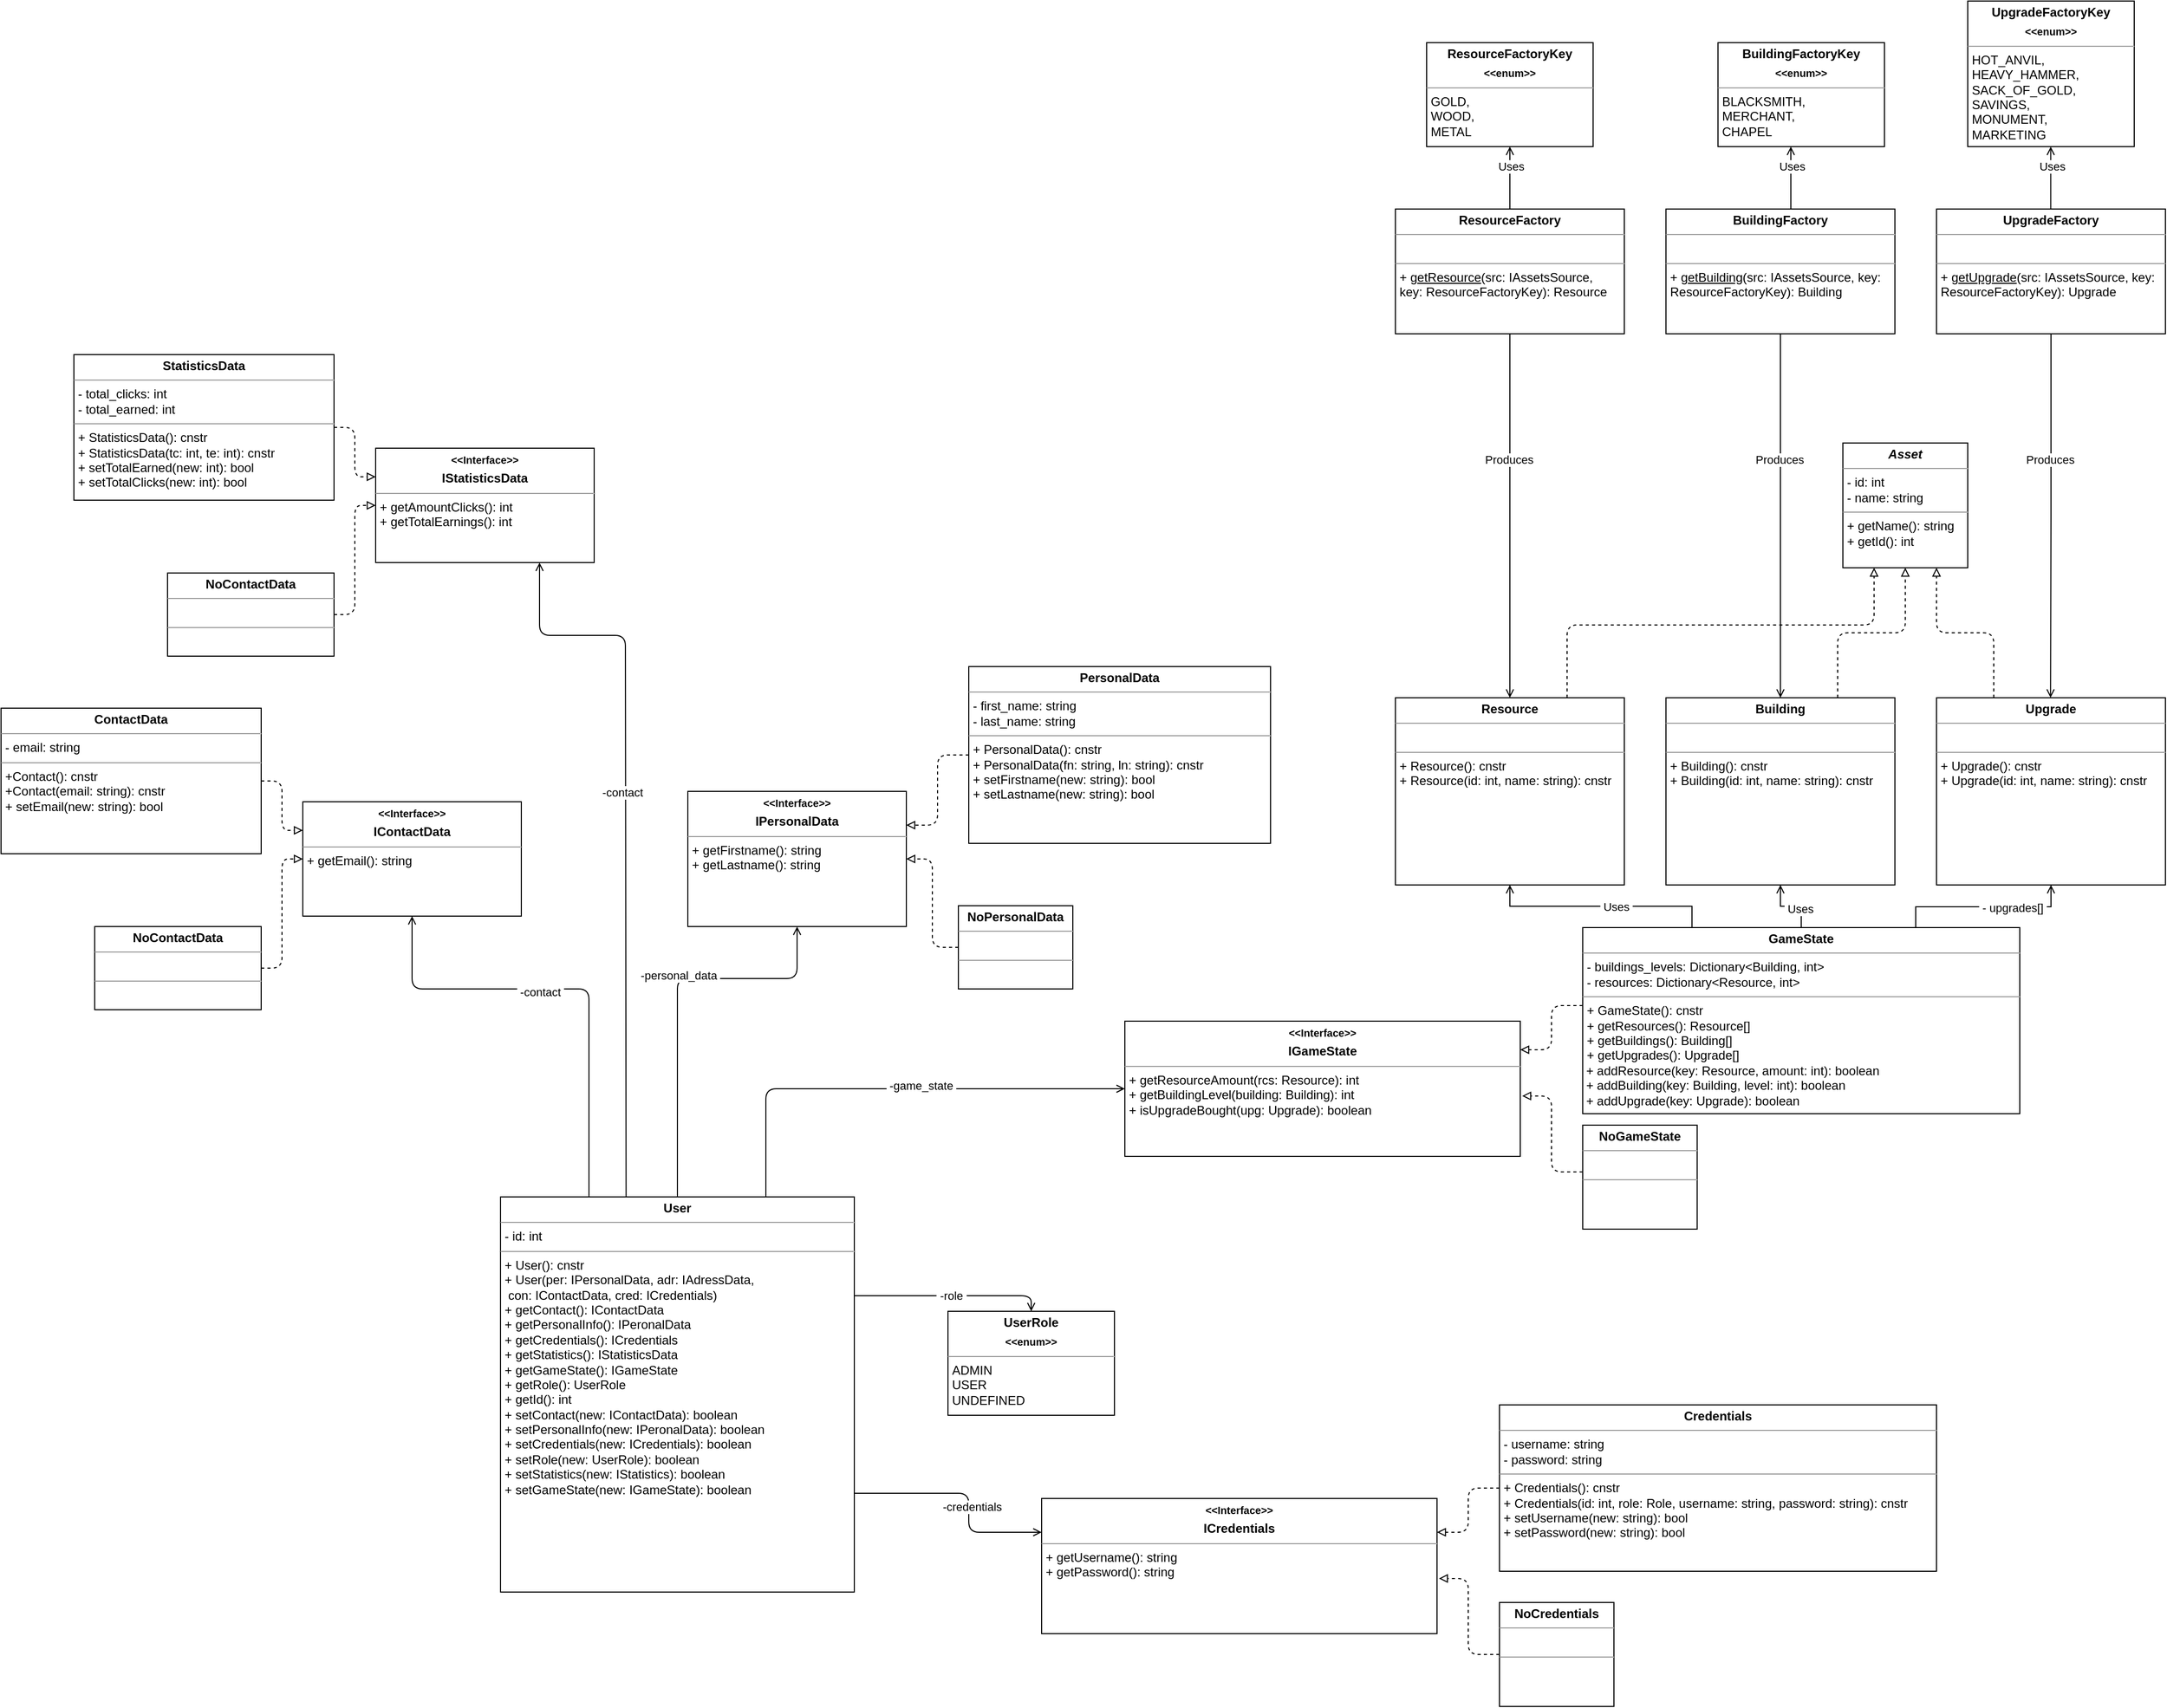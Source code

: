 <mxfile version="15.6.8" type="github">
  <diagram id="I3TwFxU655ddm2MU_N85" name="Page-1">
    <mxGraphModel dx="4740" dy="4985" grid="1" gridSize="10" guides="1" tooltips="1" connect="1" arrows="1" fold="1" page="1" pageScale="1" pageWidth="827" pageHeight="1169" math="0" shadow="0">
      <root>
        <mxCell id="0" />
        <mxCell id="1" parent="0" />
        <mxCell id="nDz2XcoAhpXYC0VE0fNE-1" value="&amp;nbsp;-role&amp;nbsp;" style="edgeStyle=orthogonalEdgeStyle;orthogonalLoop=1;jettySize=auto;html=1;endArrow=open;endFill=0;entryX=0.5;entryY=0;entryDx=0;entryDy=0;exitX=1;exitY=0.25;exitDx=0;exitDy=0;" edge="1" parent="1" source="nDz2XcoAhpXYC0VE0fNE-22" target="nDz2XcoAhpXYC0VE0fNE-2">
          <mxGeometry relative="1" as="geometry">
            <mxPoint x="2020" y="-580" as="sourcePoint" />
            <Array as="points">
              <mxPoint x="1110" y="-965" />
            </Array>
          </mxGeometry>
        </mxCell>
        <mxCell id="nDz2XcoAhpXYC0VE0fNE-2" value="&lt;p style=&quot;margin: 0px ; margin-top: 4px ; text-align: center&quot;&gt;&lt;b&gt;UserRole&lt;/b&gt;&lt;/p&gt;&lt;p style=&quot;margin: 0px ; margin-top: 4px ; text-align: center&quot;&gt;&lt;b&gt;&lt;font style=&quot;font-size: 10px&quot;&gt;&amp;lt;&amp;lt;enum&amp;gt;&amp;gt;&lt;/font&gt;&lt;/b&gt;&lt;/p&gt;&lt;hr size=&quot;1&quot;&gt;&lt;p style=&quot;margin: 0px ; margin-left: 4px&quot;&gt;ADMIN&lt;/p&gt;&lt;p style=&quot;margin: 0px ; margin-left: 4px&quot;&gt;USER&lt;/p&gt;&lt;p style=&quot;margin: 0px ; margin-left: 4px&quot;&gt;UNDEFINED&lt;/p&gt;" style="verticalAlign=top;align=left;overflow=fill;fontSize=12;fontFamily=Helvetica;html=1;spacingLeft=0;spacingRight=0;spacing=2;" vertex="1" parent="1">
          <mxGeometry x="1030" y="-950" width="160" height="100" as="geometry" />
        </mxCell>
        <mxCell id="nDz2XcoAhpXYC0VE0fNE-3" style="edgeStyle=orthogonalEdgeStyle;orthogonalLoop=1;jettySize=auto;html=1;entryX=1;entryY=0.25;entryDx=0;entryDy=0;endArrow=block;endFill=0;dashed=1;" edge="1" parent="1" source="nDz2XcoAhpXYC0VE0fNE-4" target="nDz2XcoAhpXYC0VE0fNE-7">
          <mxGeometry relative="1" as="geometry" />
        </mxCell>
        <mxCell id="nDz2XcoAhpXYC0VE0fNE-4" value="&lt;p style=&quot;margin: 0px ; margin-top: 4px ; text-align: center&quot;&gt;&lt;b&gt;Credentials&lt;/b&gt;&lt;/p&gt;&lt;hr size=&quot;1&quot;&gt;&lt;p style=&quot;margin: 0px ; margin-left: 4px&quot;&gt;&lt;span&gt;- username: string&lt;/span&gt;&lt;br&gt;&lt;/p&gt;&lt;p style=&quot;margin: 0px ; margin-left: 4px&quot;&gt;- password: string&lt;/p&gt;&lt;hr size=&quot;1&quot;&gt;&lt;p style=&quot;margin: 0px ; margin-left: 4px&quot;&gt;+ Credentials(): cnstr&lt;/p&gt;&lt;p style=&quot;margin: 0px ; margin-left: 4px&quot;&gt;+ Credentials(id: int, role: Role, username: string, password: string): cnstr&lt;/p&gt;&lt;p style=&quot;margin: 0px ; margin-left: 4px&quot;&gt;&lt;span&gt;+ setUsername(new: string): bool&lt;/span&gt;&lt;br&gt;&lt;/p&gt;&lt;p style=&quot;margin: 0px ; margin-left: 4px&quot;&gt;+ setPassword(new: string): bool&lt;br&gt;&lt;/p&gt;" style="verticalAlign=top;align=left;overflow=fill;fontSize=12;fontFamily=Helvetica;html=1;spacingLeft=0;spacingRight=0;spacing=2;" vertex="1" parent="1">
          <mxGeometry x="1560" y="-860" width="420" height="160" as="geometry" />
        </mxCell>
        <mxCell id="nDz2XcoAhpXYC0VE0fNE-5" style="edgeStyle=orthogonalEdgeStyle;orthogonalLoop=1;jettySize=auto;html=1;entryX=1;entryY=0.25;entryDx=0;entryDy=0;dashed=1;endArrow=block;endFill=0;" edge="1" parent="1" source="nDz2XcoAhpXYC0VE0fNE-6" target="nDz2XcoAhpXYC0VE0fNE-10">
          <mxGeometry relative="1" as="geometry" />
        </mxCell>
        <mxCell id="nDz2XcoAhpXYC0VE0fNE-6" value="&lt;p style=&quot;margin: 0px ; margin-top: 4px ; text-align: center&quot;&gt;&lt;b&gt;PersonalData&lt;/b&gt;&lt;/p&gt;&lt;hr size=&quot;1&quot;&gt;&lt;p style=&quot;margin: 0px ; margin-left: 4px&quot;&gt;&lt;span&gt;- fi&lt;/span&gt;&lt;span&gt;rst_name: string&lt;/span&gt;&lt;/p&gt;&lt;p style=&quot;margin: 0px 0px 0px 4px&quot;&gt;- last_name: string&lt;/p&gt;&lt;hr size=&quot;1&quot;&gt;&lt;p style=&quot;margin: 0px ; margin-left: 4px&quot;&gt;+ PersonalData(): cnstr&lt;/p&gt;&lt;p style=&quot;margin: 0px ; margin-left: 4px&quot;&gt;+ PersonalData(fn: string, ln: string&lt;span&gt;): cnstr&lt;/span&gt;&lt;/p&gt;&lt;p style=&quot;margin: 0px ; margin-left: 4px&quot;&gt;&lt;span&gt;+ setFirstname(new: string): bool&lt;/span&gt;&lt;br&gt;&lt;/p&gt;&lt;p style=&quot;margin: 0px ; margin-left: 4px&quot;&gt;&lt;span&gt;+ setLastname(new: string): bool&lt;/span&gt;&lt;/p&gt;&lt;p style=&quot;margin: 0px ; margin-left: 4px&quot;&gt;&lt;span&gt;&lt;br&gt;&lt;/span&gt;&lt;/p&gt;" style="verticalAlign=top;align=left;overflow=fill;fontSize=12;fontFamily=Helvetica;html=1;spacingLeft=0;spacingRight=0;spacing=2;" vertex="1" parent="1">
          <mxGeometry x="1050" y="-1570" width="290" height="170" as="geometry" />
        </mxCell>
        <mxCell id="nDz2XcoAhpXYC0VE0fNE-7" value="&lt;p style=&quot;margin: 0px ; margin-top: 4px ; text-align: center&quot;&gt;&lt;b&gt;&lt;font style=&quot;font-size: 10px&quot;&gt;&amp;lt;&amp;lt;Interface&amp;gt;&amp;gt;&lt;/font&gt;&lt;/b&gt;&lt;/p&gt;&lt;p style=&quot;margin: 0px ; margin-top: 4px ; text-align: center&quot;&gt;&lt;b&gt;ICredentials&lt;/b&gt;&lt;/p&gt;&lt;hr size=&quot;1&quot;&gt;&lt;p style=&quot;margin: 0px 0px 0px 4px&quot;&gt;+ getUsername(): string&lt;/p&gt;&lt;p style=&quot;margin: 0px 0px 0px 4px&quot;&gt;+ getPassword(): string&lt;/p&gt;" style="verticalAlign=top;align=left;overflow=fill;fontSize=12;fontFamily=Helvetica;html=1;spacingLeft=0;spacingRight=0;spacing=2;" vertex="1" parent="1">
          <mxGeometry x="1120" y="-770" width="380" height="130" as="geometry" />
        </mxCell>
        <mxCell id="nDz2XcoAhpXYC0VE0fNE-8" style="edgeStyle=orthogonalEdgeStyle;orthogonalLoop=1;jettySize=auto;html=1;entryX=1.005;entryY=0.592;entryDx=0;entryDy=0;entryPerimeter=0;endArrow=block;endFill=0;dashed=1;" edge="1" parent="1" source="nDz2XcoAhpXYC0VE0fNE-9" target="nDz2XcoAhpXYC0VE0fNE-7">
          <mxGeometry relative="1" as="geometry" />
        </mxCell>
        <mxCell id="nDz2XcoAhpXYC0VE0fNE-9" value="&lt;p style=&quot;margin: 0px ; margin-top: 4px ; text-align: center&quot;&gt;&lt;b&gt;NoCredentials&lt;/b&gt;&lt;/p&gt;&lt;hr size=&quot;1&quot;&gt;&lt;p style=&quot;margin: 0px ; margin-left: 4px&quot;&gt;&lt;br&gt;&lt;/p&gt;&lt;hr size=&quot;1&quot;&gt;&lt;p style=&quot;margin: 0px ; margin-left: 4px&quot;&gt;&lt;br&gt;&lt;/p&gt;" style="verticalAlign=top;align=left;overflow=fill;fontSize=12;fontFamily=Helvetica;html=1;spacingLeft=0;spacingRight=0;spacing=2;" vertex="1" parent="1">
          <mxGeometry x="1560" y="-670" width="110" height="100" as="geometry" />
        </mxCell>
        <mxCell id="nDz2XcoAhpXYC0VE0fNE-10" value="&lt;p style=&quot;margin: 0px ; margin-top: 4px ; text-align: center&quot;&gt;&lt;b&gt;&lt;font style=&quot;font-size: 10px&quot;&gt;&amp;lt;&amp;lt;Interface&amp;gt;&amp;gt;&lt;/font&gt;&lt;/b&gt;&lt;/p&gt;&lt;p style=&quot;margin: 0px ; margin-top: 4px ; text-align: center&quot;&gt;&lt;b&gt;IPersonalData&lt;/b&gt;&lt;/p&gt;&lt;hr size=&quot;1&quot;&gt;&lt;p style=&quot;margin: 0px 0px 0px 4px&quot;&gt;+ getFirstname(): string&lt;/p&gt;&lt;p style=&quot;margin: 0px 0px 0px 4px&quot;&gt;+ getLastname(): string&lt;/p&gt;" style="verticalAlign=top;align=left;overflow=fill;fontSize=12;fontFamily=Helvetica;html=1;spacingLeft=0;spacingRight=0;spacing=2;" vertex="1" parent="1">
          <mxGeometry x="780" y="-1450" width="210" height="130" as="geometry" />
        </mxCell>
        <mxCell id="nDz2XcoAhpXYC0VE0fNE-11" style="edgeStyle=orthogonalEdgeStyle;orthogonalLoop=1;jettySize=auto;html=1;dashed=1;endArrow=block;endFill=0;" edge="1" parent="1" source="nDz2XcoAhpXYC0VE0fNE-12" target="nDz2XcoAhpXYC0VE0fNE-10">
          <mxGeometry relative="1" as="geometry" />
        </mxCell>
        <mxCell id="nDz2XcoAhpXYC0VE0fNE-12" value="&lt;p style=&quot;margin: 0px ; margin-top: 4px ; text-align: center&quot;&gt;&lt;b&gt;NoPersonalData&lt;/b&gt;&lt;/p&gt;&lt;hr size=&quot;1&quot;&gt;&lt;p style=&quot;margin: 0px ; margin-left: 4px&quot;&gt;&lt;br&gt;&lt;/p&gt;&lt;hr size=&quot;1&quot;&gt;&lt;p style=&quot;margin: 0px ; margin-left: 4px&quot;&gt;&lt;br&gt;&lt;/p&gt;" style="verticalAlign=top;align=left;overflow=fill;fontSize=12;fontFamily=Helvetica;html=1;spacingLeft=0;spacingRight=0;spacing=2;" vertex="1" parent="1">
          <mxGeometry x="1040" y="-1340" width="110" height="80" as="geometry" />
        </mxCell>
        <mxCell id="nDz2XcoAhpXYC0VE0fNE-13" value="" style="edgeStyle=orthogonalEdgeStyle;rounded=0;jumpStyle=none;orthogonalLoop=1;jettySize=auto;html=1;startArrow=none;startFill=0;endArrow=open;endFill=0;strokeColor=default;" edge="1" parent="1" source="nDz2XcoAhpXYC0VE0fNE-17" target="nDz2XcoAhpXYC0VE0fNE-72">
          <mxGeometry relative="1" as="geometry" />
        </mxCell>
        <mxCell id="nDz2XcoAhpXYC0VE0fNE-14" value="&amp;nbsp;Uses&amp;nbsp;" style="edgeLabel;html=1;align=center;verticalAlign=middle;resizable=0;points=[];" vertex="1" connectable="0" parent="nDz2XcoAhpXYC0VE0fNE-13">
          <mxGeometry x="-0.409" y="1" relative="1" as="geometry">
            <mxPoint as="offset" />
          </mxGeometry>
        </mxCell>
        <mxCell id="nDz2XcoAhpXYC0VE0fNE-15" style="edgeStyle=orthogonalEdgeStyle;rounded=0;jumpStyle=none;orthogonalLoop=1;jettySize=auto;html=1;entryX=0.5;entryY=1;entryDx=0;entryDy=0;startArrow=none;startFill=0;endArrow=open;endFill=0;strokeColor=default;" edge="1" parent="1" source="nDz2XcoAhpXYC0VE0fNE-17" target="nDz2XcoAhpXYC0VE0fNE-73">
          <mxGeometry relative="1" as="geometry">
            <Array as="points">
              <mxPoint x="1960" y="-1339" />
              <mxPoint x="2090" y="-1339" />
            </Array>
          </mxGeometry>
        </mxCell>
        <mxCell id="nDz2XcoAhpXYC0VE0fNE-16" value="&amp;nbsp;- upgrades[]&amp;nbsp;" style="edgeLabel;html=1;align=center;verticalAlign=middle;resizable=0;points=[];" vertex="1" connectable="0" parent="nDz2XcoAhpXYC0VE0fNE-15">
          <mxGeometry x="0.319" y="-1" relative="1" as="geometry">
            <mxPoint as="offset" />
          </mxGeometry>
        </mxCell>
        <mxCell id="nDz2XcoAhpXYC0VE0fNE-17" value="&lt;p style=&quot;margin: 0px ; margin-top: 4px ; text-align: center&quot;&gt;&lt;b&gt;GameState&lt;/b&gt;&lt;/p&gt;&lt;hr size=&quot;1&quot;&gt;&lt;p style=&quot;margin: 0px ; margin-left: 4px&quot;&gt;&lt;span&gt;- buildings_levels: Dictionary&amp;lt;Building, int&amp;gt;&lt;/span&gt;&lt;/p&gt;&lt;p style=&quot;margin: 0px ; margin-left: 4px&quot;&gt;&lt;span&gt;- resources: Dictionary&amp;lt;Resource, int&amp;gt;&lt;/span&gt;&lt;/p&gt;&lt;hr size=&quot;1&quot;&gt;&lt;p style=&quot;margin: 0px ; margin-left: 4px&quot;&gt;+ GameState(): cnstr&lt;/p&gt;&lt;p style=&quot;margin: 0px ; margin-left: 4px&quot;&gt;+ getResources(): Resource[]&lt;/p&gt;&lt;p style=&quot;margin: 0px ; margin-left: 4px&quot;&gt;+ getBuildings(): Building[]&lt;/p&gt;&lt;p style=&quot;margin: 0px ; margin-left: 4px&quot;&gt;+ getUpgrades(): Upgrade[]&lt;/p&gt;&amp;nbsp;+ addResource(key: Resource, amount: int): boolean&lt;br&gt;&amp;nbsp;+ addBuilding(key: Building, level: int): boolean&lt;br&gt;&amp;nbsp;+ addUpgrade(key: Upgrade): boolean" style="verticalAlign=top;align=left;overflow=fill;fontSize=12;fontFamily=Helvetica;html=1;spacingLeft=0;spacingRight=0;spacing=2;" vertex="1" parent="1">
          <mxGeometry x="1640" y="-1319" width="420" height="179" as="geometry" />
        </mxCell>
        <mxCell id="nDz2XcoAhpXYC0VE0fNE-18" value="&lt;p style=&quot;margin: 0px ; margin-top: 4px ; text-align: center&quot;&gt;&lt;b&gt;&lt;font style=&quot;font-size: 10px&quot;&gt;&amp;lt;&amp;lt;Interface&amp;gt;&amp;gt;&lt;/font&gt;&lt;/b&gt;&lt;/p&gt;&lt;p style=&quot;margin: 0px ; margin-top: 4px ; text-align: center&quot;&gt;&lt;b&gt;IGameState&lt;/b&gt;&lt;/p&gt;&lt;hr size=&quot;1&quot;&gt;&lt;p style=&quot;margin: 0px 0px 0px 4px&quot;&gt;+ getResourceAmount(rcs: Resource): int&lt;/p&gt;&lt;p style=&quot;margin: 0px 0px 0px 4px&quot;&gt;+ getBuildingLevel(building: Building): int&lt;/p&gt;&lt;p style=&quot;margin: 0px 0px 0px 4px&quot;&gt;+ isUpgradeBought(upg: Upgrade): boolean&lt;/p&gt;" style="verticalAlign=top;align=left;overflow=fill;fontSize=12;fontFamily=Helvetica;html=1;spacingLeft=0;spacingRight=0;spacing=2;" vertex="1" parent="1">
          <mxGeometry x="1200" y="-1229" width="380" height="130" as="geometry" />
        </mxCell>
        <mxCell id="nDz2XcoAhpXYC0VE0fNE-19" value="&lt;p style=&quot;margin: 0px ; margin-top: 4px ; text-align: center&quot;&gt;&lt;b&gt;NoGameState&lt;/b&gt;&lt;/p&gt;&lt;hr size=&quot;1&quot;&gt;&lt;p style=&quot;margin: 0px ; margin-left: 4px&quot;&gt;&lt;br&gt;&lt;/p&gt;&lt;hr size=&quot;1&quot;&gt;&lt;p style=&quot;margin: 0px ; margin-left: 4px&quot;&gt;&lt;br&gt;&lt;/p&gt;" style="verticalAlign=top;align=left;overflow=fill;fontSize=12;fontFamily=Helvetica;html=1;spacingLeft=0;spacingRight=0;spacing=2;" vertex="1" parent="1">
          <mxGeometry x="1640" y="-1129" width="110" height="100" as="geometry" />
        </mxCell>
        <mxCell id="nDz2XcoAhpXYC0VE0fNE-20" style="edgeStyle=orthogonalEdgeStyle;orthogonalLoop=1;jettySize=auto;html=1;entryX=1;entryY=0.25;entryDx=0;entryDy=0;endArrow=block;endFill=0;dashed=1;" edge="1" parent="1">
          <mxGeometry relative="1" as="geometry">
            <mxPoint x="1640" y="-1244" as="sourcePoint" />
            <mxPoint x="1580" y="-1201.5" as="targetPoint" />
            <Array as="points">
              <mxPoint x="1610" y="-1244" />
              <mxPoint x="1610" y="-1201" />
            </Array>
          </mxGeometry>
        </mxCell>
        <mxCell id="nDz2XcoAhpXYC0VE0fNE-21" style="edgeStyle=orthogonalEdgeStyle;orthogonalLoop=1;jettySize=auto;html=1;entryX=1.005;entryY=0.592;entryDx=0;entryDy=0;entryPerimeter=0;endArrow=block;endFill=0;dashed=1;" edge="1" parent="1">
          <mxGeometry relative="1" as="geometry">
            <mxPoint x="1640" y="-1084" as="sourcePoint" />
            <mxPoint x="1581.9" y="-1157.04" as="targetPoint" />
            <Array as="points">
              <mxPoint x="1610" y="-1084" />
              <mxPoint x="1610" y="-1157" />
            </Array>
          </mxGeometry>
        </mxCell>
        <mxCell id="nDz2XcoAhpXYC0VE0fNE-22" value="&lt;p style=&quot;margin: 0px ; margin-top: 4px ; text-align: center&quot;&gt;&lt;b&gt;User&lt;/b&gt;&lt;/p&gt;&lt;hr size=&quot;1&quot;&gt;&lt;p style=&quot;margin: 0px ; margin-left: 4px&quot;&gt;- id: int&lt;/p&gt;&lt;hr size=&quot;1&quot;&gt;&lt;p style=&quot;margin: 0px ; margin-left: 4px&quot;&gt;+ User(): cnstr&lt;/p&gt;&lt;p style=&quot;margin: 0px ; margin-left: 4px&quot;&gt;+ User(per: IPersonalData, adr: IAdressData,&lt;/p&gt;&lt;p style=&quot;margin: 0px ; margin-left: 4px&quot;&gt;&lt;span&gt; &lt;span&gt; &lt;/span&gt;&lt;/span&gt;&lt;span style=&quot;white-space: pre&quot;&gt; &lt;/span&gt;con: IContactData, &lt;span&gt;cred: ICredentials)&lt;/span&gt;&lt;/p&gt;&lt;p style=&quot;margin: 0px ; margin-left: 4px&quot;&gt;+ getContact(): IContactData&lt;/p&gt;&lt;p style=&quot;margin: 0px ; margin-left: 4px&quot;&gt;+ getPersonalInfo(): IPeronalData&lt;/p&gt;&lt;p style=&quot;margin: 0px ; margin-left: 4px&quot;&gt;+ getCredentials(): ICredentials&lt;/p&gt;&lt;p style=&quot;margin: 0px ; margin-left: 4px&quot;&gt;+ getStatistics(): IStatisticsData&lt;/p&gt;&lt;p style=&quot;margin: 0px ; margin-left: 4px&quot;&gt;+ getGameState(): IGameState&lt;br&gt;&lt;/p&gt;&lt;p style=&quot;margin: 0px ; margin-left: 4px&quot;&gt;+ getRole(): UserRole&lt;/p&gt;&lt;p style=&quot;margin: 0px ; margin-left: 4px&quot;&gt;+ getId(): int&lt;br&gt;&lt;/p&gt;&lt;p style=&quot;margin: 0px 0px 0px 4px&quot;&gt;+ setContact(new: IContactData): boolean&lt;/p&gt;&lt;p style=&quot;margin: 0px 0px 0px 4px&quot;&gt;+ setPersonalInfo(new: IPeronalData): boolean&lt;/p&gt;&lt;p style=&quot;margin: 0px 0px 0px 4px&quot;&gt;+ setCredentials(new: ICredentials): boolean&lt;/p&gt;&lt;p style=&quot;margin: 0px 0px 0px 4px&quot;&gt;+ setRole(new: UserRole): boolean&lt;/p&gt;&lt;p style=&quot;margin: 0px 0px 0px 4px&quot;&gt;+ setStatistics(new: IStatistics): boolean&lt;/p&gt;&lt;p style=&quot;margin: 0px 0px 0px 4px&quot;&gt;+ setGameState(new: IGameState): boolean&lt;br&gt;&lt;/p&gt;" style="verticalAlign=top;align=left;overflow=fill;fontSize=12;fontFamily=Helvetica;html=1;spacingLeft=0;spacingRight=0;spacing=2;" vertex="1" parent="1">
          <mxGeometry x="600" y="-1060" width="340" height="380" as="geometry" />
        </mxCell>
        <mxCell id="nDz2XcoAhpXYC0VE0fNE-23" style="edgeStyle=orthogonalEdgeStyle;orthogonalLoop=1;jettySize=auto;html=1;entryX=0;entryY=0.25;entryDx=0;entryDy=0;dashed=1;endArrow=block;endFill=0;" edge="1" parent="1" source="nDz2XcoAhpXYC0VE0fNE-24" target="nDz2XcoAhpXYC0VE0fNE-25">
          <mxGeometry relative="1" as="geometry" />
        </mxCell>
        <mxCell id="nDz2XcoAhpXYC0VE0fNE-24" value="&lt;p style=&quot;margin: 0px ; margin-top: 4px ; text-align: center&quot;&gt;&lt;b&gt;ContactData&lt;/b&gt;&lt;/p&gt;&lt;hr size=&quot;1&quot;&gt;&lt;p style=&quot;margin: 0px ; margin-left: 4px&quot;&gt;&lt;span&gt;- email: string&lt;/span&gt;&lt;/p&gt;&lt;hr size=&quot;1&quot;&gt;&lt;p style=&quot;margin: 0px ; margin-left: 4px&quot;&gt;+Contact(): cnstr&lt;/p&gt;&lt;p style=&quot;margin: 0px ; margin-left: 4px&quot;&gt;+Contact(email: string&lt;span&gt;): cnstr&lt;/span&gt;&lt;/p&gt;&lt;p style=&quot;margin: 0px ; margin-left: 4px&quot;&gt;&lt;span&gt;+ setEmail(new: string): bool&lt;/span&gt;&lt;/p&gt;" style="verticalAlign=top;align=left;overflow=fill;fontSize=12;fontFamily=Helvetica;html=1;spacingLeft=0;spacingRight=0;spacing=2;" vertex="1" parent="1">
          <mxGeometry x="120" y="-1530" width="250" height="140" as="geometry" />
        </mxCell>
        <mxCell id="nDz2XcoAhpXYC0VE0fNE-25" value="&lt;p style=&quot;margin: 0px ; margin-top: 4px ; text-align: center&quot;&gt;&lt;b&gt;&lt;font style=&quot;font-size: 10px&quot;&gt;&amp;lt;&amp;lt;Interface&amp;gt;&amp;gt;&lt;/font&gt;&lt;/b&gt;&lt;/p&gt;&lt;p style=&quot;margin: 0px ; margin-top: 4px ; text-align: center&quot;&gt;&lt;b&gt;IContactData&lt;/b&gt;&lt;/p&gt;&lt;hr size=&quot;1&quot;&gt;&lt;p style=&quot;margin: 0px ; margin-left: 4px&quot;&gt;&lt;span&gt;+ getEmail(): string&lt;/span&gt;&lt;/p&gt;" style="verticalAlign=top;align=left;overflow=fill;fontSize=12;fontFamily=Helvetica;html=1;spacingLeft=0;spacingRight=0;spacing=2;" vertex="1" parent="1">
          <mxGeometry x="410" y="-1440" width="210" height="110" as="geometry" />
        </mxCell>
        <mxCell id="nDz2XcoAhpXYC0VE0fNE-26" style="edgeStyle=orthogonalEdgeStyle;orthogonalLoop=1;jettySize=auto;html=1;entryX=0;entryY=0.5;entryDx=0;entryDy=0;dashed=1;endArrow=block;endFill=0;" edge="1" parent="1" source="nDz2XcoAhpXYC0VE0fNE-27" target="nDz2XcoAhpXYC0VE0fNE-25">
          <mxGeometry relative="1" as="geometry" />
        </mxCell>
        <mxCell id="nDz2XcoAhpXYC0VE0fNE-27" value="&lt;p style=&quot;margin: 0px ; margin-top: 4px ; text-align: center&quot;&gt;&lt;b&gt;NoContactData&lt;/b&gt;&lt;/p&gt;&lt;hr size=&quot;1&quot;&gt;&lt;p style=&quot;margin: 0px ; margin-left: 4px&quot;&gt;&lt;br&gt;&lt;/p&gt;&lt;hr size=&quot;1&quot;&gt;&lt;p style=&quot;margin: 0px ; margin-left: 4px&quot;&gt;&lt;br&gt;&lt;/p&gt;" style="verticalAlign=top;align=left;overflow=fill;fontSize=12;fontFamily=Helvetica;html=1;spacingLeft=0;spacingRight=0;spacing=2;" vertex="1" parent="1">
          <mxGeometry x="210" y="-1320" width="160" height="80" as="geometry" />
        </mxCell>
        <mxCell id="nDz2XcoAhpXYC0VE0fNE-35" style="edgeStyle=orthogonalEdgeStyle;orthogonalLoop=1;jettySize=auto;html=1;entryX=0.5;entryY=1;entryDx=0;entryDy=0;endArrow=open;endFill=0;exitX=0.25;exitY=0;exitDx=0;exitDy=0;" edge="1" parent="1" source="nDz2XcoAhpXYC0VE0fNE-22" target="nDz2XcoAhpXYC0VE0fNE-25">
          <mxGeometry relative="1" as="geometry">
            <mxPoint x="672" y="-1045" as="sourcePoint" />
            <Array as="points">
              <mxPoint x="685" y="-1260" />
              <mxPoint x="515" y="-1260" />
            </Array>
            <mxPoint x="547" y="-1260" as="targetPoint" />
          </mxGeometry>
        </mxCell>
        <mxCell id="nDz2XcoAhpXYC0VE0fNE-36" value="&amp;nbsp;-contact&amp;nbsp;" style="edgeLabel;html=1;align=center;verticalAlign=middle;resizable=0;points=[];" vertex="1" connectable="0" parent="nDz2XcoAhpXYC0VE0fNE-35">
          <mxGeometry x="0.126" y="3" relative="1" as="geometry">
            <mxPoint as="offset" />
          </mxGeometry>
        </mxCell>
        <mxCell id="nDz2XcoAhpXYC0VE0fNE-37" style="edgeStyle=orthogonalEdgeStyle;orthogonalLoop=1;jettySize=auto;html=1;entryX=0.5;entryY=1;entryDx=0;entryDy=0;endArrow=open;endFill=0;" edge="1" parent="1" source="nDz2XcoAhpXYC0VE0fNE-22" target="nDz2XcoAhpXYC0VE0fNE-10">
          <mxGeometry relative="1" as="geometry">
            <mxPoint x="695" y="-1050" as="sourcePoint" />
            <Array as="points">
              <mxPoint x="770" y="-1270" />
              <mxPoint x="885" y="-1270" />
            </Array>
            <mxPoint x="525" y="-1320" as="targetPoint" />
          </mxGeometry>
        </mxCell>
        <mxCell id="nDz2XcoAhpXYC0VE0fNE-38" value="&amp;nbsp;-personal_data&amp;nbsp;" style="edgeLabel;html=1;align=center;verticalAlign=middle;resizable=0;points=[];" vertex="1" connectable="0" parent="nDz2XcoAhpXYC0VE0fNE-37">
          <mxGeometry x="0.126" y="3" relative="1" as="geometry">
            <mxPoint as="offset" />
          </mxGeometry>
        </mxCell>
        <mxCell id="nDz2XcoAhpXYC0VE0fNE-39" style="edgeStyle=orthogonalEdgeStyle;orthogonalLoop=1;jettySize=auto;html=1;entryX=0;entryY=0.5;entryDx=0;entryDy=0;endArrow=open;endFill=0;exitX=0.75;exitY=0;exitDx=0;exitDy=0;" edge="1" parent="1" source="nDz2XcoAhpXYC0VE0fNE-22" target="nDz2XcoAhpXYC0VE0fNE-18">
          <mxGeometry relative="1" as="geometry">
            <mxPoint x="705" y="-1040" as="sourcePoint" />
            <Array as="points">
              <mxPoint x="855" y="-1164" />
            </Array>
            <mxPoint x="535" y="-1310" as="targetPoint" />
          </mxGeometry>
        </mxCell>
        <mxCell id="nDz2XcoAhpXYC0VE0fNE-40" value="&amp;nbsp;-game_state&amp;nbsp;" style="edgeLabel;html=1;align=center;verticalAlign=middle;resizable=0;points=[];" vertex="1" connectable="0" parent="nDz2XcoAhpXYC0VE0fNE-39">
          <mxGeometry x="0.126" y="3" relative="1" as="geometry">
            <mxPoint as="offset" />
          </mxGeometry>
        </mxCell>
        <mxCell id="nDz2XcoAhpXYC0VE0fNE-41" style="edgeStyle=orthogonalEdgeStyle;orthogonalLoop=1;jettySize=auto;html=1;entryX=0;entryY=0.25;entryDx=0;entryDy=0;endArrow=open;endFill=0;exitX=1;exitY=0.75;exitDx=0;exitDy=0;" edge="1" parent="1" source="nDz2XcoAhpXYC0VE0fNE-22" target="nDz2XcoAhpXYC0VE0fNE-7">
          <mxGeometry relative="1" as="geometry">
            <mxPoint x="865" y="-1050" as="sourcePoint" />
            <Array as="points">
              <mxPoint x="1050" y="-775" />
              <mxPoint x="1050" y="-737" />
            </Array>
            <mxPoint x="1210" y="-1154" as="targetPoint" />
          </mxGeometry>
        </mxCell>
        <mxCell id="nDz2XcoAhpXYC0VE0fNE-42" value="&amp;nbsp;-credentials&amp;nbsp;" style="edgeLabel;html=1;align=center;verticalAlign=middle;resizable=0;points=[];" vertex="1" connectable="0" parent="nDz2XcoAhpXYC0VE0fNE-41">
          <mxGeometry x="0.126" y="3" relative="1" as="geometry">
            <mxPoint as="offset" />
          </mxGeometry>
        </mxCell>
        <mxCell id="nDz2XcoAhpXYC0VE0fNE-59" value="&lt;p style=&quot;margin: 0px ; margin-top: 4px ; text-align: center&quot;&gt;&lt;b&gt;ResourceFactoryKey&lt;/b&gt;&lt;/p&gt;&lt;p style=&quot;margin: 0px ; margin-top: 4px ; text-align: center&quot;&gt;&lt;b&gt;&lt;font style=&quot;font-size: 10px&quot;&gt;&amp;lt;&amp;lt;enum&amp;gt;&amp;gt;&lt;/font&gt;&lt;/b&gt;&lt;/p&gt;&lt;hr size=&quot;1&quot;&gt;&lt;p style=&quot;margin: 0px ; margin-left: 4px&quot;&gt;GOLD,&lt;/p&gt;&lt;p style=&quot;margin: 0px ; margin-left: 4px&quot;&gt;WOOD,&lt;/p&gt;&lt;p style=&quot;margin: 0px ; margin-left: 4px&quot;&gt;METAL&lt;/p&gt;" style="verticalAlign=top;align=left;overflow=fill;fontSize=12;fontFamily=Helvetica;html=1;spacingLeft=0;spacingRight=0;spacing=2;" vertex="1" parent="1">
          <mxGeometry x="1490" y="-2170" width="160" height="100" as="geometry" />
        </mxCell>
        <mxCell id="nDz2XcoAhpXYC0VE0fNE-60" value="&lt;p style=&quot;margin: 0px ; margin-top: 4px ; text-align: center&quot;&gt;&lt;b&gt;BuildingFactoryKey&lt;/b&gt;&lt;/p&gt;&lt;p style=&quot;margin: 0px ; margin-top: 4px ; text-align: center&quot;&gt;&lt;b&gt;&lt;font style=&quot;font-size: 10px&quot;&gt;&amp;lt;&amp;lt;enum&amp;gt;&amp;gt;&lt;/font&gt;&lt;/b&gt;&lt;/p&gt;&lt;hr size=&quot;1&quot;&gt;&lt;p style=&quot;margin: 0px ; margin-left: 4px&quot;&gt;BLACKSMITH,&lt;/p&gt;&lt;p style=&quot;margin: 0px ; margin-left: 4px&quot;&gt;MERCHANT,&lt;/p&gt;&lt;p style=&quot;margin: 0px ; margin-left: 4px&quot;&gt;CHAPEL&lt;/p&gt;" style="verticalAlign=top;align=left;overflow=fill;fontSize=12;fontFamily=Helvetica;html=1;spacingLeft=0;spacingRight=0;spacing=2;" vertex="1" parent="1">
          <mxGeometry x="1770" y="-2170" width="160" height="100" as="geometry" />
        </mxCell>
        <mxCell id="nDz2XcoAhpXYC0VE0fNE-61" value="&lt;p style=&quot;margin: 0px ; margin-top: 4px ; text-align: center&quot;&gt;&lt;b&gt;UpgradeFactoryKey&lt;/b&gt;&lt;/p&gt;&lt;p style=&quot;margin: 0px ; margin-top: 4px ; text-align: center&quot;&gt;&lt;b&gt;&lt;font style=&quot;font-size: 10px&quot;&gt;&amp;lt;&amp;lt;enum&amp;gt;&amp;gt;&lt;/font&gt;&lt;/b&gt;&lt;/p&gt;&lt;hr size=&quot;1&quot;&gt;&lt;p style=&quot;margin: 0px ; margin-left: 4px&quot;&gt;HOT_ANVIL,&lt;/p&gt;&lt;p style=&quot;margin: 0px ; margin-left: 4px&quot;&gt;HEAVY_HAMMER,&lt;/p&gt;&lt;p style=&quot;margin: 0px ; margin-left: 4px&quot;&gt;SACK_OF_GOLD,&lt;/p&gt;&lt;p style=&quot;margin: 0px ; margin-left: 4px&quot;&gt;SAVINGS,&lt;/p&gt;&lt;p style=&quot;margin: 0px ; margin-left: 4px&quot;&gt;MONUMENT,&lt;/p&gt;&lt;p style=&quot;margin: 0px ; margin-left: 4px&quot;&gt;MARKETING&lt;/p&gt;" style="verticalAlign=top;align=left;overflow=fill;fontSize=12;fontFamily=Helvetica;html=1;spacingLeft=0;spacingRight=0;spacing=2;" vertex="1" parent="1">
          <mxGeometry x="2010" y="-2210" width="160" height="140" as="geometry" />
        </mxCell>
        <mxCell id="nDz2XcoAhpXYC0VE0fNE-62" style="edgeStyle=orthogonalEdgeStyle;rounded=0;jumpStyle=none;orthogonalLoop=1;jettySize=auto;html=1;entryX=0.25;entryY=0;entryDx=0;entryDy=0;startArrow=open;startFill=0;endArrow=none;endFill=0;strokeColor=default;" edge="1" parent="1" source="nDz2XcoAhpXYC0VE0fNE-64" target="nDz2XcoAhpXYC0VE0fNE-17">
          <mxGeometry relative="1" as="geometry" />
        </mxCell>
        <mxCell id="nDz2XcoAhpXYC0VE0fNE-63" value="&amp;nbsp;Uses&amp;nbsp;" style="edgeLabel;html=1;align=center;verticalAlign=middle;resizable=0;points=[];" vertex="1" connectable="0" parent="nDz2XcoAhpXYC0VE0fNE-62">
          <mxGeometry x="0.128" y="-3" relative="1" as="geometry">
            <mxPoint y="-3" as="offset" />
          </mxGeometry>
        </mxCell>
        <mxCell id="nDz2XcoAhpXYC0VE0fNE-64" value="&lt;p style=&quot;margin: 0px ; margin-top: 4px ; text-align: center&quot;&gt;&lt;b&gt;Resource&lt;/b&gt;&lt;/p&gt;&lt;hr size=&quot;1&quot;&gt;&lt;p style=&quot;margin: 0px ; margin-left: 4px&quot;&gt;&lt;span&gt;&lt;/span&gt;&lt;br&gt;&lt;/p&gt;&lt;hr size=&quot;1&quot;&gt;&lt;p style=&quot;margin: 0px ; margin-left: 4px&quot;&gt;+ Resource(): cnstr&lt;/p&gt;&lt;p style=&quot;margin: 0px ; margin-left: 4px&quot;&gt;+ Resource(id: int, name: string): cnstr&lt;/p&gt;" style="verticalAlign=top;align=left;overflow=fill;fontSize=12;fontFamily=Helvetica;html=1;spacingLeft=0;spacingRight=0;spacing=2;" vertex="1" parent="1">
          <mxGeometry x="1460" y="-1540" width="220" height="180" as="geometry" />
        </mxCell>
        <mxCell id="nDz2XcoAhpXYC0VE0fNE-65" value="" style="edgeStyle=orthogonalEdgeStyle;rounded=0;jumpStyle=none;orthogonalLoop=1;jettySize=auto;html=1;startArrow=none;startFill=0;endArrow=open;endFill=0;strokeColor=default;" edge="1" parent="1" source="nDz2XcoAhpXYC0VE0fNE-69" target="nDz2XcoAhpXYC0VE0fNE-64">
          <mxGeometry relative="1" as="geometry" />
        </mxCell>
        <mxCell id="nDz2XcoAhpXYC0VE0fNE-66" value="&amp;nbsp;Produces&amp;nbsp;" style="edgeLabel;html=1;align=center;verticalAlign=middle;resizable=0;points=[];" vertex="1" connectable="0" parent="nDz2XcoAhpXYC0VE0fNE-65">
          <mxGeometry x="-0.309" y="-1" relative="1" as="geometry">
            <mxPoint as="offset" />
          </mxGeometry>
        </mxCell>
        <mxCell id="nDz2XcoAhpXYC0VE0fNE-67" value="" style="edgeStyle=orthogonalEdgeStyle;rounded=0;jumpStyle=none;orthogonalLoop=1;jettySize=auto;html=1;startArrow=none;startFill=0;endArrow=open;endFill=0;strokeColor=default;" edge="1" parent="1" source="nDz2XcoAhpXYC0VE0fNE-69" target="nDz2XcoAhpXYC0VE0fNE-59">
          <mxGeometry relative="1" as="geometry" />
        </mxCell>
        <mxCell id="nDz2XcoAhpXYC0VE0fNE-68" value="&amp;nbsp;Uses&amp;nbsp;" style="edgeLabel;html=1;align=center;verticalAlign=middle;resizable=0;points=[];" vertex="1" connectable="0" parent="nDz2XcoAhpXYC0VE0fNE-67">
          <mxGeometry x="0.373" y="-1" relative="1" as="geometry">
            <mxPoint as="offset" />
          </mxGeometry>
        </mxCell>
        <mxCell id="nDz2XcoAhpXYC0VE0fNE-69" value="&lt;p style=&quot;margin: 0px ; margin-top: 4px ; text-align: center&quot;&gt;&lt;b&gt;ResourceFactory&lt;/b&gt;&lt;/p&gt;&lt;hr size=&quot;1&quot;&gt;&lt;p style=&quot;margin: 0px ; margin-left: 4px&quot;&gt;&lt;span&gt;&lt;br&gt;&lt;/span&gt;&lt;/p&gt;&lt;hr size=&quot;1&quot;&gt;&lt;p style=&quot;margin: 0px ; margin-left: 4px&quot;&gt;+ &lt;u&gt;getResource&lt;/u&gt;(src: IAssetsSource,&lt;/p&gt;&lt;p style=&quot;margin: 0px ; margin-left: 4px&quot;&gt;key:&amp;nbsp;&lt;span&gt;ResourceFactoryKey): Resource&lt;/span&gt;&lt;/p&gt;" style="verticalAlign=top;align=left;overflow=fill;fontSize=12;fontFamily=Helvetica;html=1;spacingLeft=0;spacingRight=0;spacing=2;" vertex="1" parent="1">
          <mxGeometry x="1460" y="-2010" width="220" height="120" as="geometry" />
        </mxCell>
        <mxCell id="nDz2XcoAhpXYC0VE0fNE-70" value="&lt;p style=&quot;margin: 0px ; margin-top: 4px ; text-align: center&quot;&gt;&lt;b&gt;BuildingFactory&lt;/b&gt;&lt;/p&gt;&lt;hr size=&quot;1&quot;&gt;&lt;p style=&quot;margin: 0px ; margin-left: 4px&quot;&gt;&lt;span&gt;&lt;br&gt;&lt;/span&gt;&lt;/p&gt;&lt;hr size=&quot;1&quot;&gt;&lt;p style=&quot;margin: 0px ; margin-left: 4px&quot;&gt;+&lt;span&gt; &lt;/span&gt;&lt;u&gt;getBuilding&lt;/u&gt;&lt;span&gt;(src: IAssetsSource,&lt;/span&gt;&lt;span&gt;&amp;nbsp;key:&amp;nbsp;&lt;/span&gt;&lt;/p&gt;&lt;p style=&quot;margin: 0px 0px 0px 4px&quot;&gt;ResourceFactoryKey): Building&lt;/p&gt;" style="verticalAlign=top;align=left;overflow=fill;fontSize=12;fontFamily=Helvetica;html=1;spacingLeft=0;spacingRight=0;spacing=2;" vertex="1" parent="1">
          <mxGeometry x="1720" y="-2010" width="220" height="120" as="geometry" />
        </mxCell>
        <mxCell id="nDz2XcoAhpXYC0VE0fNE-71" value="&lt;p style=&quot;margin: 0px ; margin-top: 4px ; text-align: center&quot;&gt;&lt;b&gt;UpgradeFactory&lt;/b&gt;&lt;/p&gt;&lt;hr size=&quot;1&quot;&gt;&lt;p style=&quot;margin: 0px ; margin-left: 4px&quot;&gt;&lt;span&gt;&lt;br&gt;&lt;/span&gt;&lt;/p&gt;&lt;hr size=&quot;1&quot;&gt;&lt;p style=&quot;margin: 0px ; margin-left: 4px&quot;&gt;+&lt;span&gt; &lt;/span&gt;&lt;u&gt;getUpgrade&lt;/u&gt;&lt;span&gt;(src: IAssetsSource, key:&amp;nbsp;&lt;/span&gt;&lt;/p&gt;&lt;p style=&quot;margin: 0px 0px 0px 4px&quot;&gt;ResourceFactoryKey): Upgrade&lt;/p&gt;" style="verticalAlign=top;align=left;overflow=fill;fontSize=12;fontFamily=Helvetica;html=1;spacingLeft=0;spacingRight=0;spacing=2;" vertex="1" parent="1">
          <mxGeometry x="1980" y="-2010" width="220" height="120" as="geometry" />
        </mxCell>
        <mxCell id="nDz2XcoAhpXYC0VE0fNE-72" value="&lt;p style=&quot;margin: 0px ; margin-top: 4px ; text-align: center&quot;&gt;&lt;b&gt;Building&lt;/b&gt;&lt;/p&gt;&lt;hr size=&quot;1&quot;&gt;&lt;p style=&quot;margin: 0px ; margin-left: 4px&quot;&gt;&lt;span&gt;&lt;/span&gt;&lt;br&gt;&lt;/p&gt;&lt;hr size=&quot;1&quot;&gt;&lt;p style=&quot;margin: 0px ; margin-left: 4px&quot;&gt;+ Building(): cnstr&lt;/p&gt;&lt;p style=&quot;margin: 0px ; margin-left: 4px&quot;&gt;+ Building(id: int, name: string&lt;span&gt;): cnstr&lt;/span&gt;&lt;/p&gt;" style="verticalAlign=top;align=left;overflow=fill;fontSize=12;fontFamily=Helvetica;html=1;spacingLeft=0;spacingRight=0;spacing=2;" vertex="1" parent="1">
          <mxGeometry x="1720" y="-1540" width="220" height="180" as="geometry" />
        </mxCell>
        <mxCell id="nDz2XcoAhpXYC0VE0fNE-73" value="&lt;p style=&quot;margin: 0px ; margin-top: 4px ; text-align: center&quot;&gt;&lt;b&gt;Upgrade&lt;/b&gt;&lt;/p&gt;&lt;hr size=&quot;1&quot;&gt;&lt;p style=&quot;margin: 0px ; margin-left: 4px&quot;&gt;&lt;span&gt;&lt;/span&gt;&lt;br&gt;&lt;/p&gt;&lt;hr size=&quot;1&quot;&gt;&lt;p style=&quot;margin: 0px ; margin-left: 4px&quot;&gt;+ Upgrade(): cnstr&lt;/p&gt;&lt;p style=&quot;margin: 0px ; margin-left: 4px&quot;&gt;+ Upgrade(id: int, name: string): cnstr&lt;/p&gt;" style="verticalAlign=top;align=left;overflow=fill;fontSize=12;fontFamily=Helvetica;html=1;spacingLeft=0;spacingRight=0;spacing=2;" vertex="1" parent="1">
          <mxGeometry x="1980" y="-1540" width="220" height="180" as="geometry" />
        </mxCell>
        <mxCell id="nDz2XcoAhpXYC0VE0fNE-74" value="" style="edgeStyle=orthogonalEdgeStyle;rounded=0;jumpStyle=none;orthogonalLoop=1;jettySize=auto;html=1;startArrow=none;startFill=0;endArrow=open;endFill=0;strokeColor=default;entryX=0.5;entryY=0;entryDx=0;entryDy=0;exitX=0.5;exitY=1;exitDx=0;exitDy=0;" edge="1" parent="1" source="nDz2XcoAhpXYC0VE0fNE-70" target="nDz2XcoAhpXYC0VE0fNE-72">
          <mxGeometry relative="1" as="geometry">
            <mxPoint x="1840" y="-1580" as="sourcePoint" />
            <mxPoint x="1840" y="-1540" as="targetPoint" />
          </mxGeometry>
        </mxCell>
        <mxCell id="nDz2XcoAhpXYC0VE0fNE-75" value="&amp;nbsp;Produces&amp;nbsp;" style="edgeLabel;html=1;align=center;verticalAlign=middle;resizable=0;points=[];" vertex="1" connectable="0" parent="nDz2XcoAhpXYC0VE0fNE-74">
          <mxGeometry x="-0.309" y="-1" relative="1" as="geometry">
            <mxPoint as="offset" />
          </mxGeometry>
        </mxCell>
        <mxCell id="nDz2XcoAhpXYC0VE0fNE-76" value="" style="edgeStyle=orthogonalEdgeStyle;rounded=0;jumpStyle=none;orthogonalLoop=1;jettySize=auto;html=1;startArrow=none;startFill=0;endArrow=open;endFill=0;strokeColor=default;exitX=0.5;exitY=1;exitDx=0;exitDy=0;" edge="1" parent="1" source="nDz2XcoAhpXYC0VE0fNE-71">
          <mxGeometry relative="1" as="geometry">
            <mxPoint x="2089.58" y="-1580" as="sourcePoint" />
            <mxPoint x="2089.58" y="-1540" as="targetPoint" />
          </mxGeometry>
        </mxCell>
        <mxCell id="nDz2XcoAhpXYC0VE0fNE-77" value="&amp;nbsp;Produces&amp;nbsp;" style="edgeLabel;html=1;align=center;verticalAlign=middle;resizable=0;points=[];" vertex="1" connectable="0" parent="nDz2XcoAhpXYC0VE0fNE-76">
          <mxGeometry x="-0.309" y="-1" relative="1" as="geometry">
            <mxPoint as="offset" />
          </mxGeometry>
        </mxCell>
        <mxCell id="nDz2XcoAhpXYC0VE0fNE-78" value="" style="edgeStyle=orthogonalEdgeStyle;rounded=0;jumpStyle=none;orthogonalLoop=1;jettySize=auto;html=1;startArrow=none;startFill=0;endArrow=open;endFill=0;strokeColor=default;" edge="1" parent="1">
          <mxGeometry relative="1" as="geometry">
            <mxPoint x="1840" y="-2010" as="sourcePoint" />
            <mxPoint x="1840" y="-2070" as="targetPoint" />
          </mxGeometry>
        </mxCell>
        <mxCell id="nDz2XcoAhpXYC0VE0fNE-79" value="&amp;nbsp;Uses&amp;nbsp;" style="edgeLabel;html=1;align=center;verticalAlign=middle;resizable=0;points=[];" vertex="1" connectable="0" parent="nDz2XcoAhpXYC0VE0fNE-78">
          <mxGeometry x="0.373" y="-1" relative="1" as="geometry">
            <mxPoint as="offset" />
          </mxGeometry>
        </mxCell>
        <mxCell id="nDz2XcoAhpXYC0VE0fNE-80" value="" style="edgeStyle=orthogonalEdgeStyle;rounded=0;jumpStyle=none;orthogonalLoop=1;jettySize=auto;html=1;startArrow=none;startFill=0;endArrow=open;endFill=0;strokeColor=default;" edge="1" parent="1">
          <mxGeometry relative="1" as="geometry">
            <mxPoint x="2089.76" y="-2010" as="sourcePoint" />
            <mxPoint x="2089.76" y="-2070" as="targetPoint" />
          </mxGeometry>
        </mxCell>
        <mxCell id="nDz2XcoAhpXYC0VE0fNE-81" value="&amp;nbsp;Uses&amp;nbsp;" style="edgeLabel;html=1;align=center;verticalAlign=middle;resizable=0;points=[];" vertex="1" connectable="0" parent="nDz2XcoAhpXYC0VE0fNE-80">
          <mxGeometry x="0.373" y="-1" relative="1" as="geometry">
            <mxPoint as="offset" />
          </mxGeometry>
        </mxCell>
        <mxCell id="nDz2XcoAhpXYC0VE0fNE-82" style="edgeStyle=orthogonalEdgeStyle;orthogonalLoop=1;jettySize=auto;html=1;entryX=0;entryY=0.25;entryDx=0;entryDy=0;dashed=1;endArrow=block;endFill=0;" edge="1" parent="1" source="nDz2XcoAhpXYC0VE0fNE-83" target="nDz2XcoAhpXYC0VE0fNE-84">
          <mxGeometry relative="1" as="geometry" />
        </mxCell>
        <mxCell id="nDz2XcoAhpXYC0VE0fNE-83" value="&lt;p style=&quot;margin: 0px ; margin-top: 4px ; text-align: center&quot;&gt;&lt;b&gt;StatisticsData&lt;/b&gt;&lt;/p&gt;&lt;hr size=&quot;1&quot;&gt;&lt;p style=&quot;margin: 0px ; margin-left: 4px&quot;&gt;&lt;span&gt;- total_clicks: int&lt;/span&gt;&lt;/p&gt;&lt;p style=&quot;margin: 0px ; margin-left: 4px&quot;&gt;&lt;span&gt;- total_earned: int&lt;/span&gt;&lt;/p&gt;&lt;hr size=&quot;1&quot;&gt;&lt;p style=&quot;margin: 0px ; margin-left: 4px&quot;&gt;+ StatisticsData(): cnstr&lt;/p&gt;&lt;p style=&quot;margin: 0px ; margin-left: 4px&quot;&gt;+ StatisticsData(tc: int, te: int&lt;span&gt;): cnstr&lt;/span&gt;&lt;/p&gt;&lt;p style=&quot;margin: 0px ; margin-left: 4px&quot;&gt;&lt;span&gt;+ setTotalEarned(new: int): bool&lt;/span&gt;&lt;/p&gt;&lt;p style=&quot;margin: 0px ; margin-left: 4px&quot;&gt;&lt;span&gt;+ setTotalClicks(new: int): bool&lt;/span&gt;&lt;/p&gt;" style="verticalAlign=top;align=left;overflow=fill;fontSize=12;fontFamily=Helvetica;html=1;spacingLeft=0;spacingRight=0;spacing=2;" vertex="1" parent="1">
          <mxGeometry x="190" y="-1870" width="250" height="140" as="geometry" />
        </mxCell>
        <mxCell id="nDz2XcoAhpXYC0VE0fNE-84" value="&lt;p style=&quot;margin: 0px ; margin-top: 4px ; text-align: center&quot;&gt;&lt;b&gt;&lt;font style=&quot;font-size: 10px&quot;&gt;&amp;lt;&amp;lt;Interface&amp;gt;&amp;gt;&lt;/font&gt;&lt;/b&gt;&lt;/p&gt;&lt;p style=&quot;margin: 0px ; margin-top: 4px ; text-align: center&quot;&gt;&lt;b&gt;IStatisticsData&lt;/b&gt;&lt;/p&gt;&lt;hr size=&quot;1&quot;&gt;&lt;p style=&quot;margin: 0px ; margin-left: 4px&quot;&gt;&lt;span&gt;+ getAmountClicks(): int&lt;/span&gt;&lt;/p&gt;&lt;p style=&quot;margin: 0px ; margin-left: 4px&quot;&gt;&lt;span&gt;+ getTotalEarnings(): int&lt;/span&gt;&lt;/p&gt;" style="verticalAlign=top;align=left;overflow=fill;fontSize=12;fontFamily=Helvetica;html=1;spacingLeft=0;spacingRight=0;spacing=2;" vertex="1" parent="1">
          <mxGeometry x="480" y="-1780" width="210" height="110" as="geometry" />
        </mxCell>
        <mxCell id="nDz2XcoAhpXYC0VE0fNE-85" style="edgeStyle=orthogonalEdgeStyle;orthogonalLoop=1;jettySize=auto;html=1;entryX=0;entryY=0.5;entryDx=0;entryDy=0;dashed=1;endArrow=block;endFill=0;" edge="1" parent="1" source="nDz2XcoAhpXYC0VE0fNE-86" target="nDz2XcoAhpXYC0VE0fNE-84">
          <mxGeometry relative="1" as="geometry" />
        </mxCell>
        <mxCell id="nDz2XcoAhpXYC0VE0fNE-86" value="&lt;p style=&quot;margin: 0px ; margin-top: 4px ; text-align: center&quot;&gt;&lt;b&gt;NoContactData&lt;/b&gt;&lt;/p&gt;&lt;hr size=&quot;1&quot;&gt;&lt;p style=&quot;margin: 0px ; margin-left: 4px&quot;&gt;&lt;br&gt;&lt;/p&gt;&lt;hr size=&quot;1&quot;&gt;&lt;p style=&quot;margin: 0px ; margin-left: 4px&quot;&gt;&lt;br&gt;&lt;/p&gt;" style="verticalAlign=top;align=left;overflow=fill;fontSize=12;fontFamily=Helvetica;html=1;spacingLeft=0;spacingRight=0;spacing=2;" vertex="1" parent="1">
          <mxGeometry x="280" y="-1660" width="160" height="80" as="geometry" />
        </mxCell>
        <mxCell id="nDz2XcoAhpXYC0VE0fNE-87" style="edgeStyle=orthogonalEdgeStyle;orthogonalLoop=1;jettySize=auto;html=1;entryX=0.75;entryY=1;entryDx=0;entryDy=0;endArrow=open;endFill=0;exitX=0.355;exitY=0.001;exitDx=0;exitDy=0;exitPerimeter=0;" edge="1" parent="1" source="nDz2XcoAhpXYC0VE0fNE-22" target="nDz2XcoAhpXYC0VE0fNE-84">
          <mxGeometry relative="1" as="geometry">
            <mxPoint x="695" y="-1050" as="sourcePoint" />
            <Array as="points">
              <mxPoint x="721" y="-1062" />
              <mxPoint x="720" y="-1062" />
              <mxPoint x="720" y="-1600" />
              <mxPoint x="638" y="-1600" />
            </Array>
            <mxPoint x="525" y="-1320" as="targetPoint" />
          </mxGeometry>
        </mxCell>
        <mxCell id="nDz2XcoAhpXYC0VE0fNE-88" value="&amp;nbsp;-contact&amp;nbsp;" style="edgeLabel;html=1;align=center;verticalAlign=middle;resizable=0;points=[];" vertex="1" connectable="0" parent="nDz2XcoAhpXYC0VE0fNE-87">
          <mxGeometry x="0.126" y="3" relative="1" as="geometry">
            <mxPoint as="offset" />
          </mxGeometry>
        </mxCell>
        <mxCell id="nDz2XcoAhpXYC0VE0fNE-92" value="&lt;p style=&quot;margin: 0px ; margin-top: 4px ; text-align: center&quot;&gt;&lt;i&gt;&lt;b&gt;Asset&lt;/b&gt;&lt;/i&gt;&lt;br&gt;&lt;/p&gt;&lt;hr size=&quot;1&quot;&gt;&lt;p style=&quot;margin: 0px ; margin-left: 4px&quot;&gt;&lt;span&gt;- id: int&lt;/span&gt;&lt;br&gt;&lt;/p&gt;&lt;p style=&quot;margin: 0px ; margin-left: 4px&quot;&gt;- name: string&lt;/p&gt;&lt;hr size=&quot;1&quot;&gt;&lt;p style=&quot;margin: 0px ; margin-left: 4px&quot;&gt;&lt;span&gt;+ getName(): string&lt;/span&gt;&lt;br&gt;&lt;/p&gt;&lt;p style=&quot;margin: 0px ; margin-left: 4px&quot;&gt;&lt;span&gt;+ getId(): int&lt;/span&gt;&lt;/p&gt;" style="verticalAlign=top;align=left;overflow=fill;fontSize=12;fontFamily=Helvetica;html=1;spacingLeft=0;spacingRight=0;spacing=2;" vertex="1" parent="1">
          <mxGeometry x="1890" y="-1785" width="120" height="120" as="geometry" />
        </mxCell>
        <mxCell id="nDz2XcoAhpXYC0VE0fNE-93" style="edgeStyle=orthogonalEdgeStyle;orthogonalLoop=1;jettySize=auto;html=1;dashed=1;endArrow=block;endFill=0;exitX=0.25;exitY=0;exitDx=0;exitDy=0;entryX=0.75;entryY=1;entryDx=0;entryDy=0;" edge="1" parent="1" source="nDz2XcoAhpXYC0VE0fNE-73" target="nDz2XcoAhpXYC0VE0fNE-92">
          <mxGeometry relative="1" as="geometry">
            <mxPoint x="2050" y="-1620.0" as="sourcePoint" />
            <mxPoint x="2020" y="-1552" as="targetPoint" />
          </mxGeometry>
        </mxCell>
        <mxCell id="nDz2XcoAhpXYC0VE0fNE-94" style="edgeStyle=orthogonalEdgeStyle;orthogonalLoop=1;jettySize=auto;html=1;dashed=1;endArrow=block;endFill=0;exitX=0.75;exitY=0;exitDx=0;exitDy=0;entryX=0.5;entryY=1;entryDx=0;entryDy=0;" edge="1" parent="1" source="nDz2XcoAhpXYC0VE0fNE-72" target="nDz2XcoAhpXYC0VE0fNE-92">
          <mxGeometry relative="1" as="geometry">
            <mxPoint x="2045" y="-1530" as="sourcePoint" />
            <mxPoint x="1990" y="-1655" as="targetPoint" />
          </mxGeometry>
        </mxCell>
        <mxCell id="nDz2XcoAhpXYC0VE0fNE-95" style="edgeStyle=orthogonalEdgeStyle;orthogonalLoop=1;jettySize=auto;html=1;dashed=1;endArrow=block;endFill=0;entryX=0.25;entryY=1;entryDx=0;entryDy=0;exitX=0.75;exitY=0;exitDx=0;exitDy=0;" edge="1" parent="1" source="nDz2XcoAhpXYC0VE0fNE-64" target="nDz2XcoAhpXYC0VE0fNE-92">
          <mxGeometry relative="1" as="geometry">
            <mxPoint x="1730" y="-1580" as="sourcePoint" />
            <mxPoint x="2000" y="-1645" as="targetPoint" />
            <Array as="points">
              <mxPoint x="1625" y="-1610" />
              <mxPoint x="1920" y="-1610" />
            </Array>
          </mxGeometry>
        </mxCell>
      </root>
    </mxGraphModel>
  </diagram>
</mxfile>
